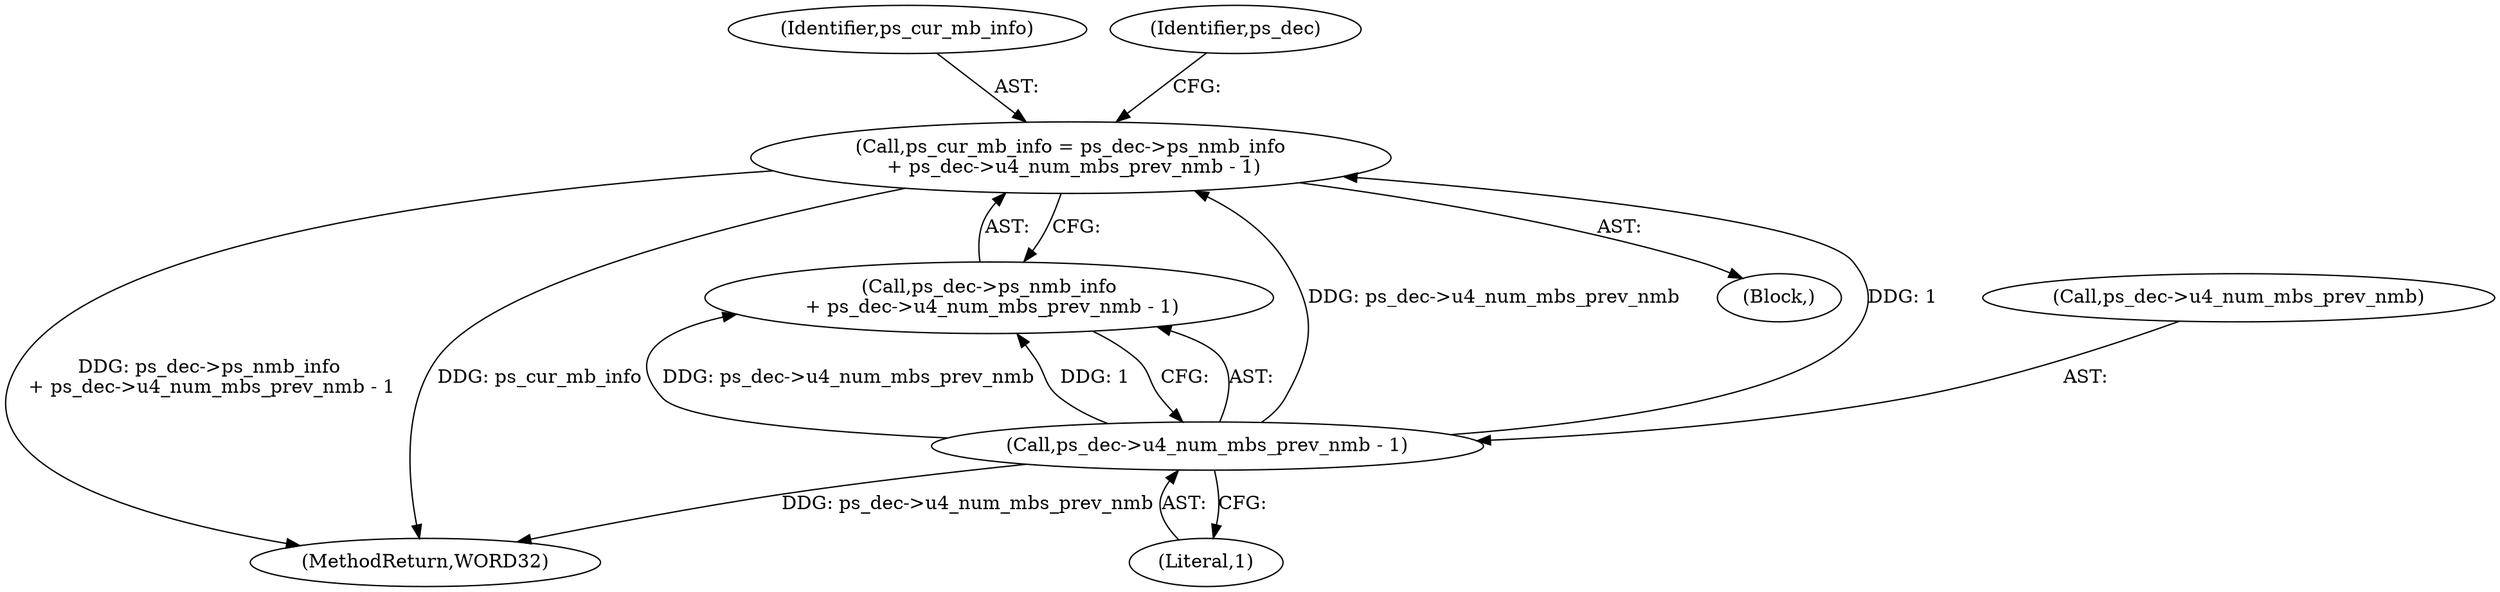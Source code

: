 digraph "0_Android_4a524d3a8ae9aa20c36430008e6bd429443f8f1d_1@integer" {
"1000520" [label="(Call,ps_cur_mb_info = ps_dec->ps_nmb_info\n + ps_dec->u4_num_mbs_prev_nmb - 1)"];
"1000526" [label="(Call,ps_dec->u4_num_mbs_prev_nmb - 1)"];
"1000530" [label="(Literal,1)"];
"1000520" [label="(Call,ps_cur_mb_info = ps_dec->ps_nmb_info\n + ps_dec->u4_num_mbs_prev_nmb - 1)"];
"1000526" [label="(Call,ps_dec->u4_num_mbs_prev_nmb - 1)"];
"1001284" [label="(MethodReturn,WORD32)"];
"1000521" [label="(Identifier,ps_cur_mb_info)"];
"1000522" [label="(Call,ps_dec->ps_nmb_info\n + ps_dec->u4_num_mbs_prev_nmb - 1)"];
"1000519" [label="(Block,)"];
"1000527" [label="(Call,ps_dec->u4_num_mbs_prev_nmb)"];
"1000533" [label="(Identifier,ps_dec)"];
"1000520" -> "1000519"  [label="AST: "];
"1000520" -> "1000522"  [label="CFG: "];
"1000521" -> "1000520"  [label="AST: "];
"1000522" -> "1000520"  [label="AST: "];
"1000533" -> "1000520"  [label="CFG: "];
"1000520" -> "1001284"  [label="DDG: ps_dec->ps_nmb_info\n + ps_dec->u4_num_mbs_prev_nmb - 1"];
"1000520" -> "1001284"  [label="DDG: ps_cur_mb_info"];
"1000526" -> "1000520"  [label="DDG: ps_dec->u4_num_mbs_prev_nmb"];
"1000526" -> "1000520"  [label="DDG: 1"];
"1000526" -> "1000522"  [label="AST: "];
"1000526" -> "1000530"  [label="CFG: "];
"1000527" -> "1000526"  [label="AST: "];
"1000530" -> "1000526"  [label="AST: "];
"1000522" -> "1000526"  [label="CFG: "];
"1000526" -> "1001284"  [label="DDG: ps_dec->u4_num_mbs_prev_nmb"];
"1000526" -> "1000522"  [label="DDG: ps_dec->u4_num_mbs_prev_nmb"];
"1000526" -> "1000522"  [label="DDG: 1"];
}
